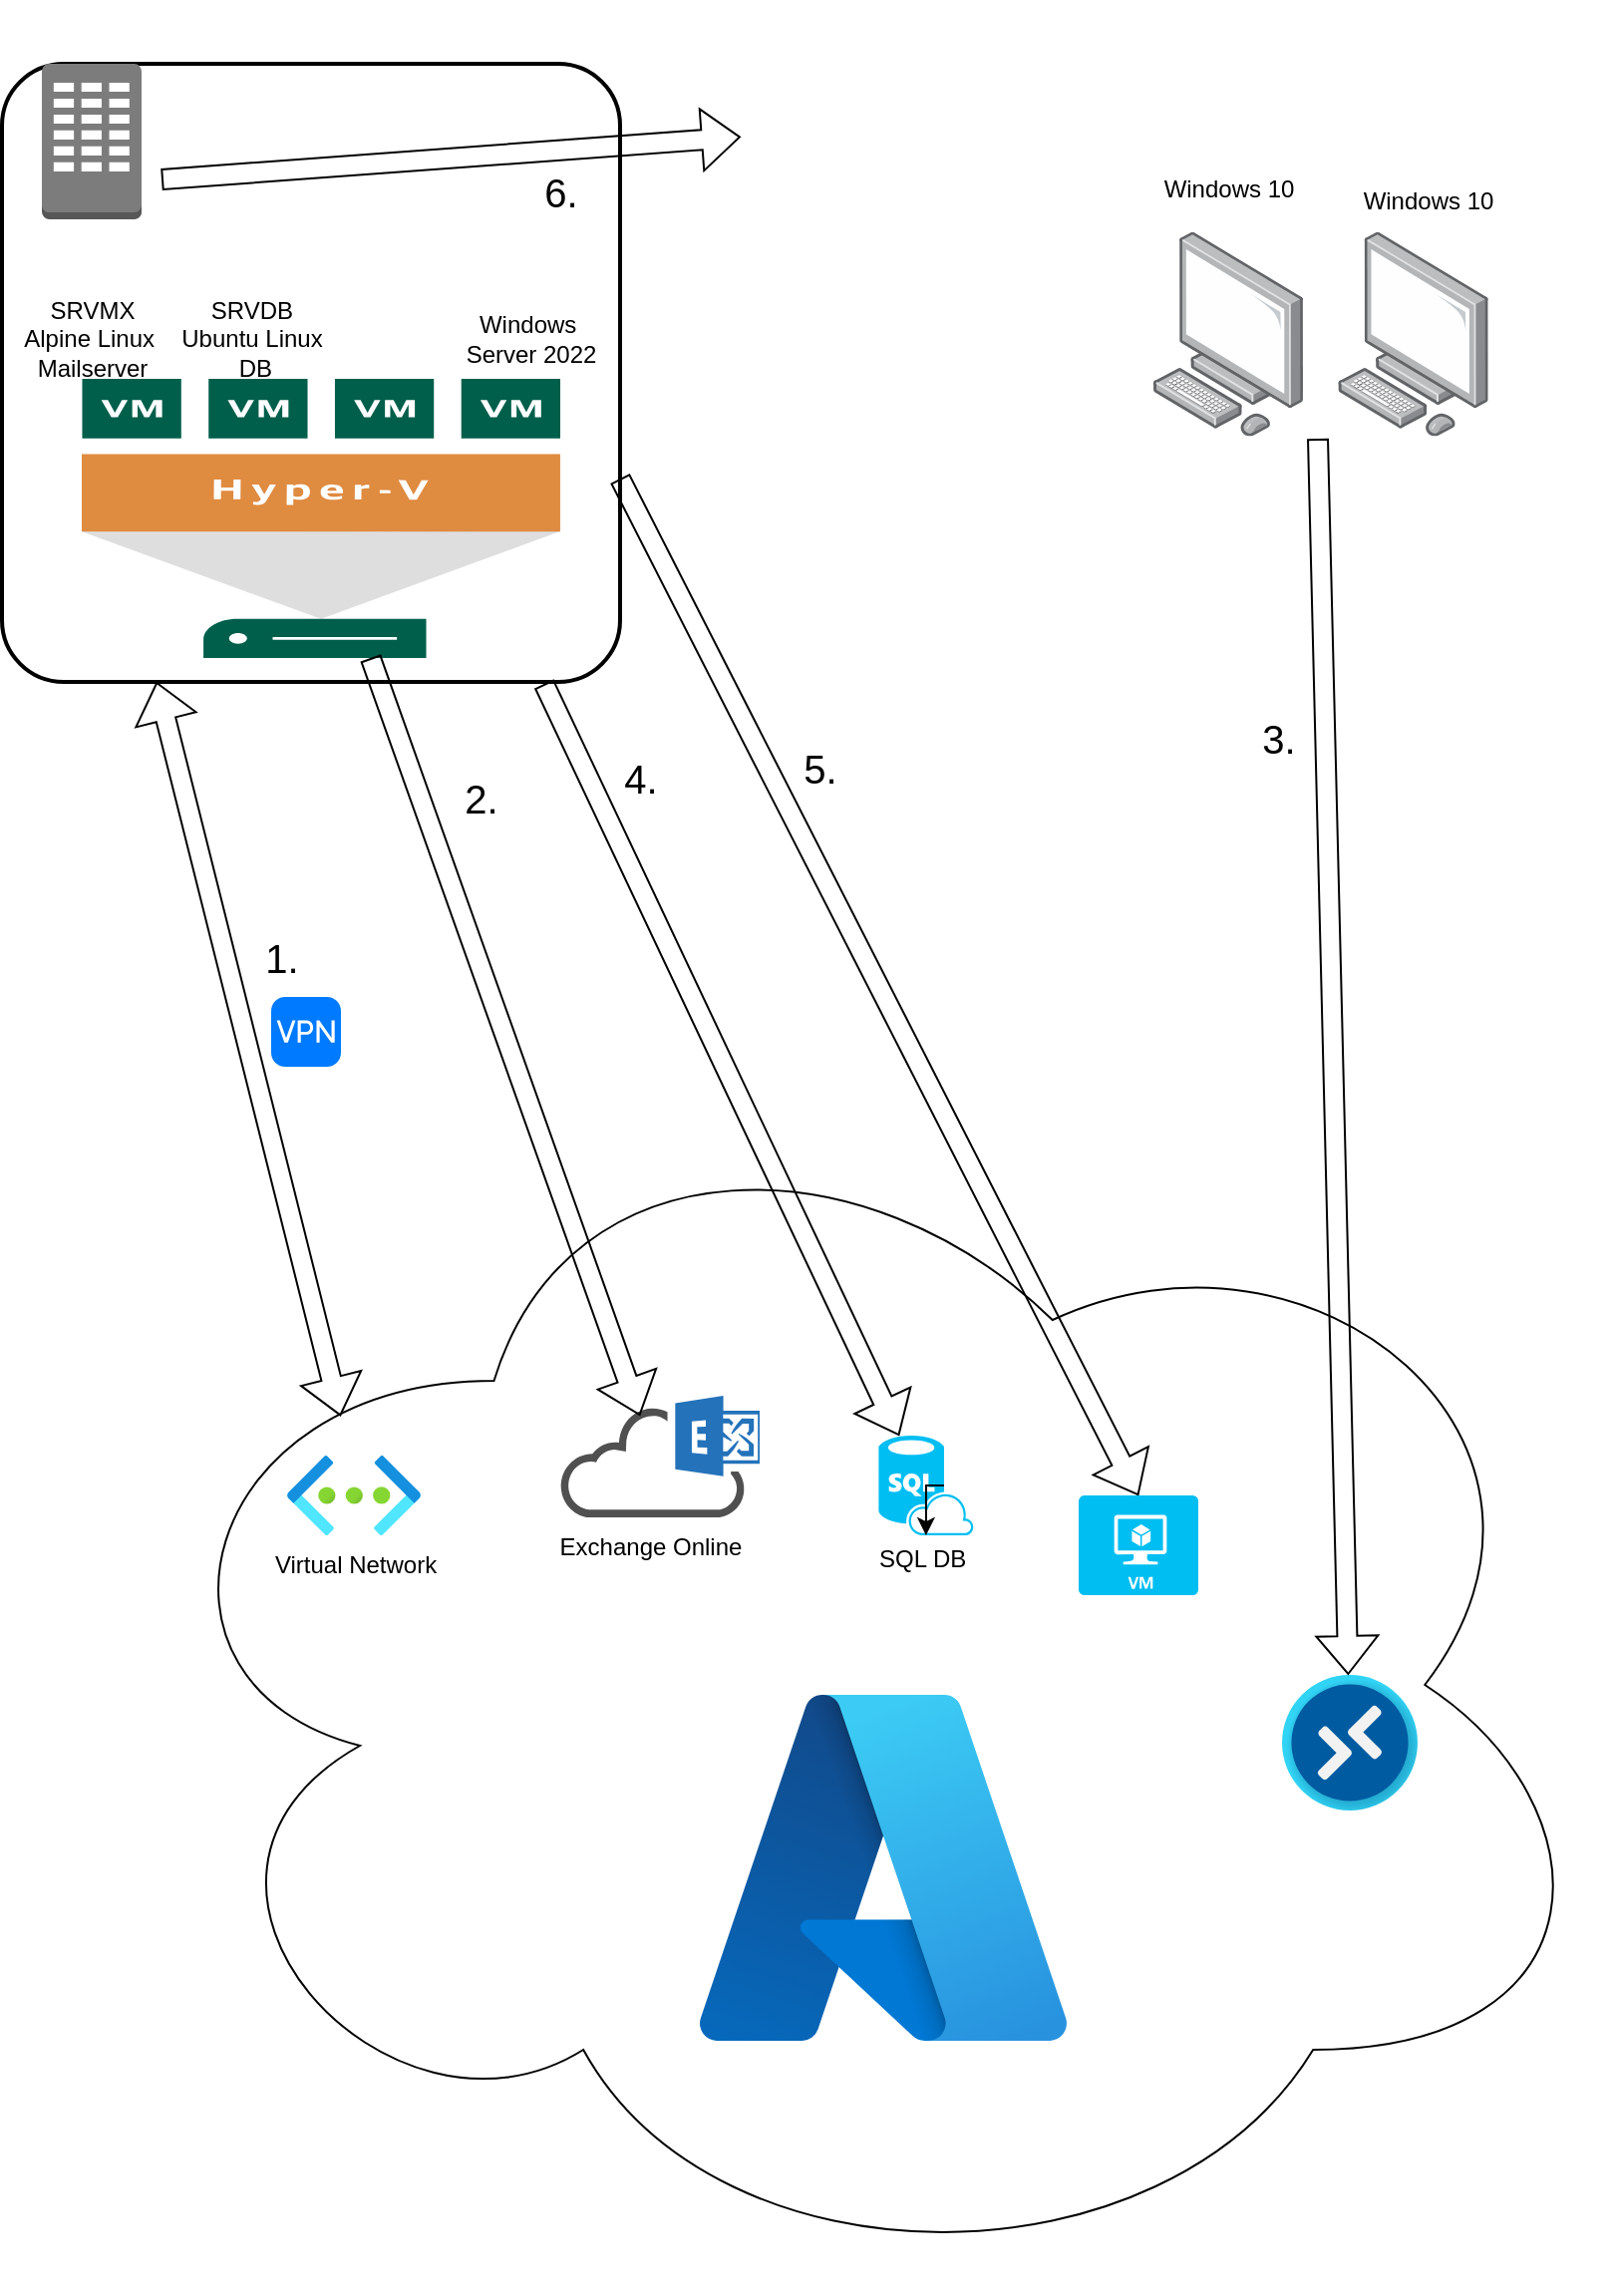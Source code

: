 <mxfile version="24.4.13" type="device">
  <diagram name="Seite-1" id="941VfR-jc90YbzuQLRrt">
    <mxGraphModel dx="1687" dy="1019" grid="1" gridSize="10" guides="1" tooltips="1" connect="1" arrows="1" fold="1" page="1" pageScale="1" pageWidth="827" pageHeight="1169" math="0" shadow="0">
      <root>
        <mxCell id="0" />
        <mxCell id="1" parent="0" />
        <mxCell id="paQ65etBIh_QepcT2seH-4" value="" style="rounded=1;arcSize=10;dashed=0;fillColor=none;gradientColor=none;strokeWidth=2;" vertex="1" parent="1">
          <mxGeometry x="20" y="42" width="310" height="310" as="geometry" />
        </mxCell>
        <mxCell id="paQ65etBIh_QepcT2seH-3" value="" style="ellipse;shape=cloud;whiteSpace=wrap;html=1;" vertex="1" parent="1">
          <mxGeometry x="80" y="550" width="747" height="610" as="geometry" />
        </mxCell>
        <mxCell id="paQ65etBIh_QepcT2seH-2" value="" style="image;aspect=fixed;html=1;points=[];align=center;fontSize=12;image=img/lib/azure2/other/Azure_A.svg;" vertex="1" parent="1">
          <mxGeometry x="370" y="860" width="184" height="173.51" as="geometry" />
        </mxCell>
        <mxCell id="paQ65etBIh_QepcT2seH-5" value="" style="dashed=0;html=1;shape=mxgraph.aws3.corporate_data_center;fillColor=#7D7C7C;gradientColor=none;dashed=0;" vertex="1" parent="1">
          <mxGeometry x="40" y="42" width="50" height="78" as="geometry" />
        </mxCell>
        <mxCell id="paQ65etBIh_QepcT2seH-1" value="" style="sketch=0;pointerEvents=1;shadow=0;dashed=0;html=1;strokeColor=none;fillColor=#005F4B;labelPosition=center;verticalLabelPosition=bottom;verticalAlign=top;align=center;outlineConnect=0;shape=mxgraph.veeam2.hyper_v_host;" vertex="1" parent="1">
          <mxGeometry x="60" y="200" width="240" height="140" as="geometry" />
        </mxCell>
        <mxCell id="paQ65etBIh_QepcT2seH-7" value="SRVDB&lt;br&gt;Ubuntu Linux&lt;div&gt;&amp;nbsp;DB&lt;/div&gt;" style="text;html=1;align=center;verticalAlign=middle;resizable=0;points=[];autosize=1;strokeColor=none;fillColor=none;" vertex="1" parent="1">
          <mxGeometry x="100" y="150" width="90" height="60" as="geometry" />
        </mxCell>
        <mxCell id="paQ65etBIh_QepcT2seH-8" value="&lt;div&gt;SRVMX&lt;/div&gt;Alpine Linux&amp;nbsp;&lt;div&gt;Mailserver&lt;/div&gt;" style="text;html=1;align=center;verticalAlign=middle;resizable=0;points=[];autosize=1;strokeColor=none;fillColor=none;" vertex="1" parent="1">
          <mxGeometry x="20" y="150" width="90" height="60" as="geometry" />
        </mxCell>
        <mxCell id="paQ65etBIh_QepcT2seH-9" value="Windows&amp;nbsp;&lt;div&gt;Server 2022&lt;/div&gt;" style="text;html=1;align=center;verticalAlign=middle;resizable=0;points=[];autosize=1;strokeColor=none;fillColor=none;" vertex="1" parent="1">
          <mxGeometry x="240" y="160" width="90" height="40" as="geometry" />
        </mxCell>
        <mxCell id="paQ65etBIh_QepcT2seH-11" value="" style="image;points=[];aspect=fixed;html=1;align=center;shadow=0;dashed=0;image=img/lib/allied_telesis/computer_and_terminals/Personal_Computer.svg;" vertex="1" parent="1">
          <mxGeometry x="690" y="126.34" width="75.6" height="102.46" as="geometry" />
        </mxCell>
        <mxCell id="paQ65etBIh_QepcT2seH-12" value="" style="verticalLabelPosition=bottom;html=1;verticalAlign=top;align=center;strokeColor=none;fillColor=#00BEF2;shape=mxgraph.azure.sql_database_sql_azure;" vertex="1" parent="1">
          <mxGeometry x="459.7" y="730" width="47.5" height="50" as="geometry" />
        </mxCell>
        <mxCell id="paQ65etBIh_QepcT2seH-13" value="" style="sketch=0;pointerEvents=1;shadow=0;dashed=0;html=1;strokeColor=none;fillColor=#505050;labelPosition=center;verticalLabelPosition=bottom;outlineConnect=0;verticalAlign=top;align=center;shape=mxgraph.office.clouds.cloud_exchange_online;" vertex="1" parent="1">
          <mxGeometry x="300" y="710" width="100" height="61" as="geometry" />
        </mxCell>
        <mxCell id="paQ65etBIh_QepcT2seH-14" value="" style="shape=flexArrow;endArrow=classic;html=1;rounded=0;entryX=0.4;entryY=0.164;entryDx=0;entryDy=0;entryPerimeter=0;" edge="1" parent="1" source="paQ65etBIh_QepcT2seH-1" target="paQ65etBIh_QepcT2seH-13">
          <mxGeometry width="50" height="50" relative="1" as="geometry">
            <mxPoint x="230" y="380" as="sourcePoint" />
            <mxPoint x="318.8" y="631" as="targetPoint" />
          </mxGeometry>
        </mxCell>
        <mxCell id="paQ65etBIh_QepcT2seH-15" value="" style="html=1;strokeWidth=1;shadow=0;dashed=0;shape=mxgraph.ios7.misc.vpn;fillColor=#007AFF;strokeColor=none;buttonText=;strokeColor2=#222222;fontColor=#222222;fontSize=8;verticalLabelPosition=bottom;verticalAlign=top;align=center;sketch=0;" vertex="1" parent="1">
          <mxGeometry x="155" y="510" width="35" height="35" as="geometry" />
        </mxCell>
        <mxCell id="paQ65etBIh_QepcT2seH-16" value="" style="image;aspect=fixed;html=1;points=[];align=center;fontSize=12;image=img/lib/azure2/networking/Virtual_Networks.svg;" vertex="1" parent="1">
          <mxGeometry x="163" y="740" width="67" height="40" as="geometry" />
        </mxCell>
        <mxCell id="paQ65etBIh_QepcT2seH-17" value="" style="shape=flexArrow;endArrow=classic;startArrow=classic;html=1;rounded=0;exitX=0.147;exitY=0.279;exitDx=0;exitDy=0;exitPerimeter=0;entryX=0.25;entryY=1;entryDx=0;entryDy=0;" edge="1" parent="1" source="paQ65etBIh_QepcT2seH-3" target="paQ65etBIh_QepcT2seH-4">
          <mxGeometry width="100" height="100" relative="1" as="geometry">
            <mxPoint x="180" y="540" as="sourcePoint" />
            <mxPoint x="130" y="360" as="targetPoint" />
          </mxGeometry>
        </mxCell>
        <mxCell id="paQ65etBIh_QepcT2seH-18" value="Windows 10" style="text;html=1;align=center;verticalAlign=middle;resizable=0;points=[];autosize=1;strokeColor=none;fillColor=none;" vertex="1" parent="1">
          <mxGeometry x="590" y="90" width="90" height="30" as="geometry" />
        </mxCell>
        <mxCell id="paQ65etBIh_QepcT2seH-19" value="Windows 10" style="text;html=1;align=center;verticalAlign=middle;resizable=0;points=[];autosize=1;strokeColor=none;fillColor=none;" vertex="1" parent="1">
          <mxGeometry x="690" y="96.34" width="90" height="30" as="geometry" />
        </mxCell>
        <mxCell id="paQ65etBIh_QepcT2seH-20" value="" style="image;points=[];aspect=fixed;html=1;align=center;shadow=0;dashed=0;image=img/lib/allied_telesis/computer_and_terminals/Personal_Computer.svg;" vertex="1" parent="1">
          <mxGeometry x="597.2" y="126.34" width="75.6" height="102.46" as="geometry" />
        </mxCell>
        <mxCell id="paQ65etBIh_QepcT2seH-21" value="" style="shape=flexArrow;endArrow=classic;html=1;rounded=0;exitX=0.877;exitY=1.003;exitDx=0;exitDy=0;exitPerimeter=0;" edge="1" parent="1" source="paQ65etBIh_QepcT2seH-4">
          <mxGeometry width="50" height="50" relative="1" as="geometry">
            <mxPoint x="300" y="380" as="sourcePoint" />
            <mxPoint x="470" y="730" as="targetPoint" />
          </mxGeometry>
        </mxCell>
        <mxCell id="paQ65etBIh_QepcT2seH-22" value="" style="shape=flexArrow;endArrow=classic;html=1;rounded=0;entryX=0.5;entryY=0;entryDx=0;entryDy=0;entryPerimeter=0;" edge="1" parent="1" target="paQ65etBIh_QepcT2seH-27">
          <mxGeometry width="50" height="50" relative="1" as="geometry">
            <mxPoint x="330" y="250" as="sourcePoint" />
            <mxPoint x="410" y="120" as="targetPoint" />
          </mxGeometry>
        </mxCell>
        <mxCell id="paQ65etBIh_QepcT2seH-23" value="&lt;font style=&quot;font-size: 20px;&quot;&gt;1.&lt;/font&gt;" style="text;html=1;align=center;verticalAlign=middle;resizable=0;points=[];autosize=1;strokeColor=none;fillColor=none;" vertex="1" parent="1">
          <mxGeometry x="140" y="470" width="40" height="40" as="geometry" />
        </mxCell>
        <mxCell id="paQ65etBIh_QepcT2seH-24" value="&lt;font style=&quot;font-size: 20px;&quot;&gt;2.&lt;/font&gt;" style="text;html=1;align=center;verticalAlign=middle;resizable=0;points=[];autosize=1;strokeColor=none;fillColor=none;" vertex="1" parent="1">
          <mxGeometry x="240" y="390" width="40" height="40" as="geometry" />
        </mxCell>
        <mxCell id="paQ65etBIh_QepcT2seH-26" value="&lt;font style=&quot;font-size: 20px;&quot;&gt;4.&lt;/font&gt;" style="text;html=1;align=center;verticalAlign=middle;resizable=0;points=[];autosize=1;strokeColor=none;fillColor=none;" vertex="1" parent="1">
          <mxGeometry x="320" y="380" width="40" height="40" as="geometry" />
        </mxCell>
        <mxCell id="paQ65etBIh_QepcT2seH-27" value="" style="verticalLabelPosition=bottom;html=1;verticalAlign=top;align=center;strokeColor=none;fillColor=#00BEF2;shape=mxgraph.azure.virtual_machine;" vertex="1" parent="1">
          <mxGeometry x="560" y="760" width="60" height="50" as="geometry" />
        </mxCell>
        <mxCell id="paQ65etBIh_QepcT2seH-28" style="edgeStyle=orthogonalEdgeStyle;rounded=0;orthogonalLoop=1;jettySize=auto;html=1;exitX=0.69;exitY=0.5;exitDx=0;exitDy=0;exitPerimeter=0;entryX=0.5;entryY=1;entryDx=0;entryDy=0;entryPerimeter=0;" edge="1" parent="1" source="paQ65etBIh_QepcT2seH-12" target="paQ65etBIh_QepcT2seH-12">
          <mxGeometry relative="1" as="geometry" />
        </mxCell>
        <mxCell id="paQ65etBIh_QepcT2seH-29" value="" style="image;aspect=fixed;html=1;points=[];align=center;fontSize=12;image=img/lib/azure2/other/Windows_Virtual_Desktop.svg;" vertex="1" parent="1">
          <mxGeometry x="662" y="850" width="68" height="68" as="geometry" />
        </mxCell>
        <mxCell id="paQ65etBIh_QepcT2seH-30" value="" style="shape=flexArrow;endArrow=classic;html=1;rounded=0;" edge="1" parent="1" target="paQ65etBIh_QepcT2seH-29">
          <mxGeometry width="50" height="50" relative="1" as="geometry">
            <mxPoint x="680" y="230" as="sourcePoint" />
            <mxPoint x="854" y="633.46" as="targetPoint" />
          </mxGeometry>
        </mxCell>
        <mxCell id="paQ65etBIh_QepcT2seH-31" value="&lt;font style=&quot;font-size: 20px;&quot;&gt;3.&lt;/font&gt;" style="text;html=1;align=center;verticalAlign=middle;resizable=0;points=[];autosize=1;strokeColor=none;fillColor=none;" vertex="1" parent="1">
          <mxGeometry x="640" y="360" width="40" height="40" as="geometry" />
        </mxCell>
        <mxCell id="paQ65etBIh_QepcT2seH-33" value="Virtual Network" style="text;html=1;align=center;verticalAlign=middle;resizable=0;points=[];autosize=1;strokeColor=none;fillColor=none;" vertex="1" parent="1">
          <mxGeometry x="146.5" y="780" width="100" height="30" as="geometry" />
        </mxCell>
        <mxCell id="paQ65etBIh_QepcT2seH-34" value="Exchange Online" style="text;html=1;align=center;verticalAlign=middle;resizable=0;points=[];autosize=1;strokeColor=none;fillColor=none;" vertex="1" parent="1">
          <mxGeometry x="290" y="771" width="110" height="30" as="geometry" />
        </mxCell>
        <mxCell id="paQ65etBIh_QepcT2seH-35" value="SQL DB&amp;nbsp;" style="text;html=1;align=center;verticalAlign=middle;resizable=0;points=[];autosize=1;strokeColor=none;fillColor=none;" vertex="1" parent="1">
          <mxGeometry x="448.45" y="777" width="70" height="30" as="geometry" />
        </mxCell>
        <mxCell id="paQ65etBIh_QepcT2seH-36" value="" style="shape=image;html=1;verticalAlign=top;verticalLabelPosition=bottom;labelBackgroundColor=#ffffff;imageAspect=0;aspect=fixed;image=https://cdn4.iconfinder.com/data/icons/ui-office/512/User_Interface-60-128.png" vertex="1" parent="1">
          <mxGeometry x="390.45" y="10" width="128" height="128" as="geometry" />
        </mxCell>
        <mxCell id="paQ65etBIh_QepcT2seH-37" value="" style="shape=flexArrow;endArrow=classic;html=1;rounded=0;" edge="1" parent="1" target="paQ65etBIh_QepcT2seH-36">
          <mxGeometry width="50" height="50" relative="1" as="geometry">
            <mxPoint x="100" y="100" as="sourcePoint" />
            <mxPoint x="150" y="50" as="targetPoint" />
          </mxGeometry>
        </mxCell>
        <mxCell id="paQ65etBIh_QepcT2seH-38" value="&lt;font style=&quot;font-size: 20px;&quot;&gt;6.&lt;/font&gt;" style="text;html=1;align=center;verticalAlign=middle;resizable=0;points=[];autosize=1;strokeColor=none;fillColor=none;" vertex="1" parent="1">
          <mxGeometry x="280" y="86.34" width="40" height="40" as="geometry" />
        </mxCell>
        <mxCell id="paQ65etBIh_QepcT2seH-39" value="&lt;font style=&quot;font-size: 20px;&quot;&gt;5.&lt;/font&gt;" style="text;html=1;align=center;verticalAlign=middle;resizable=0;points=[];autosize=1;strokeColor=none;fillColor=none;" vertex="1" parent="1">
          <mxGeometry x="410" y="375" width="40" height="40" as="geometry" />
        </mxCell>
      </root>
    </mxGraphModel>
  </diagram>
</mxfile>
